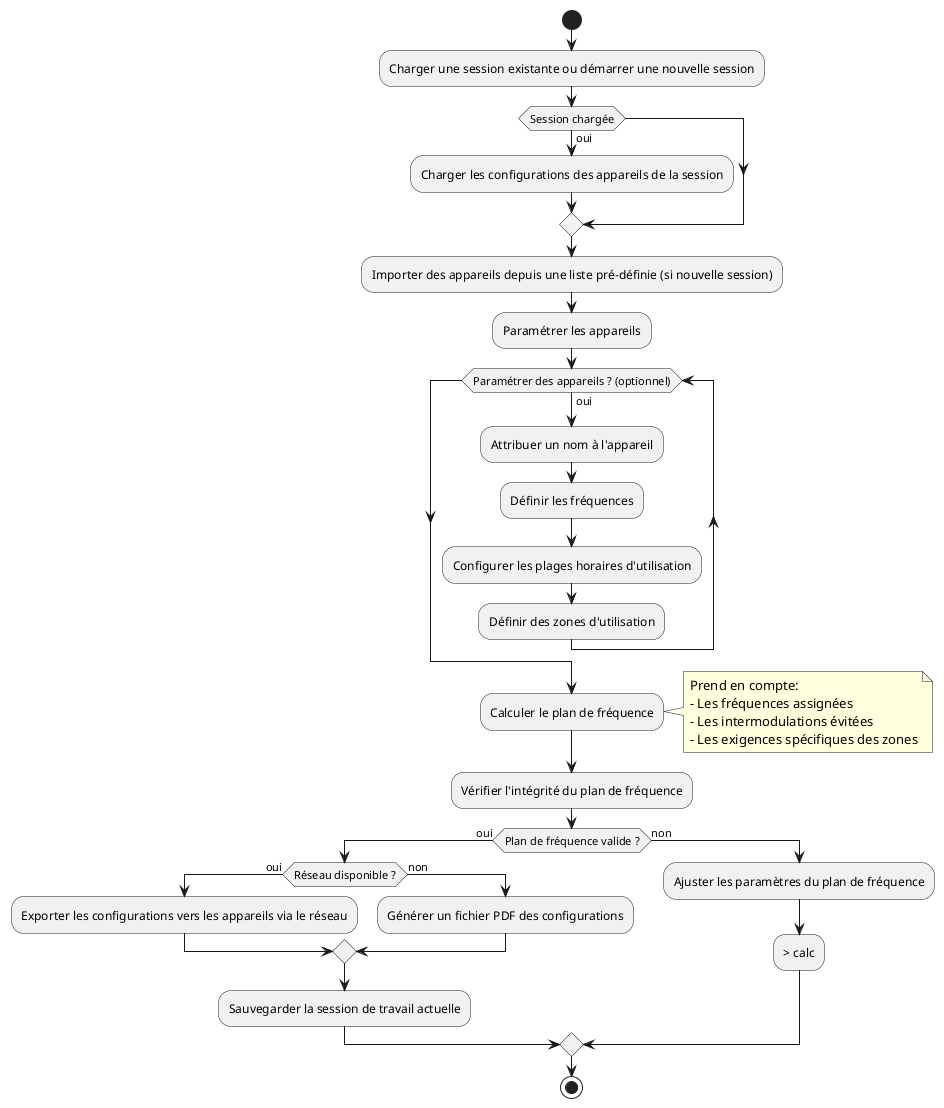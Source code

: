 @startuml
start

:Charger une session existante ou démarrer une nouvelle session;
if (Session chargée) then (oui)
    :Charger les configurations des appareils de la session;
endif

:Importer des appareils depuis une liste pré-définie (si nouvelle session);
:Paramétrer les appareils;
while (Paramétrer des appareils ? (optionnel)) is (oui)
    :Attribuer un nom à l'appareil;
    :Définir les fréquences;
    :Configurer les plages horaires d'utilisation;
    :Définir des zones d'utilisation;
endwhile

label calc
:Calculer le plan de fréquence;
note right
    Prend en compte:
    - Les fréquences assignées
    - Les intermodulations évitées
    - Les exigences spécifiques des zones
end note

:Vérifier l'intégrité du plan de fréquence;
if (Plan de fréquence valide ?) then (oui)
    if (Réseau disponible ?) then (oui)
        :Exporter les configurations vers les appareils via le réseau;
    else (non)
        :Générer un fichier PDF des configurations;
    endif
    :Sauvegarder la session de travail actuelle;
else (non)
    :Ajuster les paramètres du plan de fréquence;
    -> calc
endif

stop
@enduml



